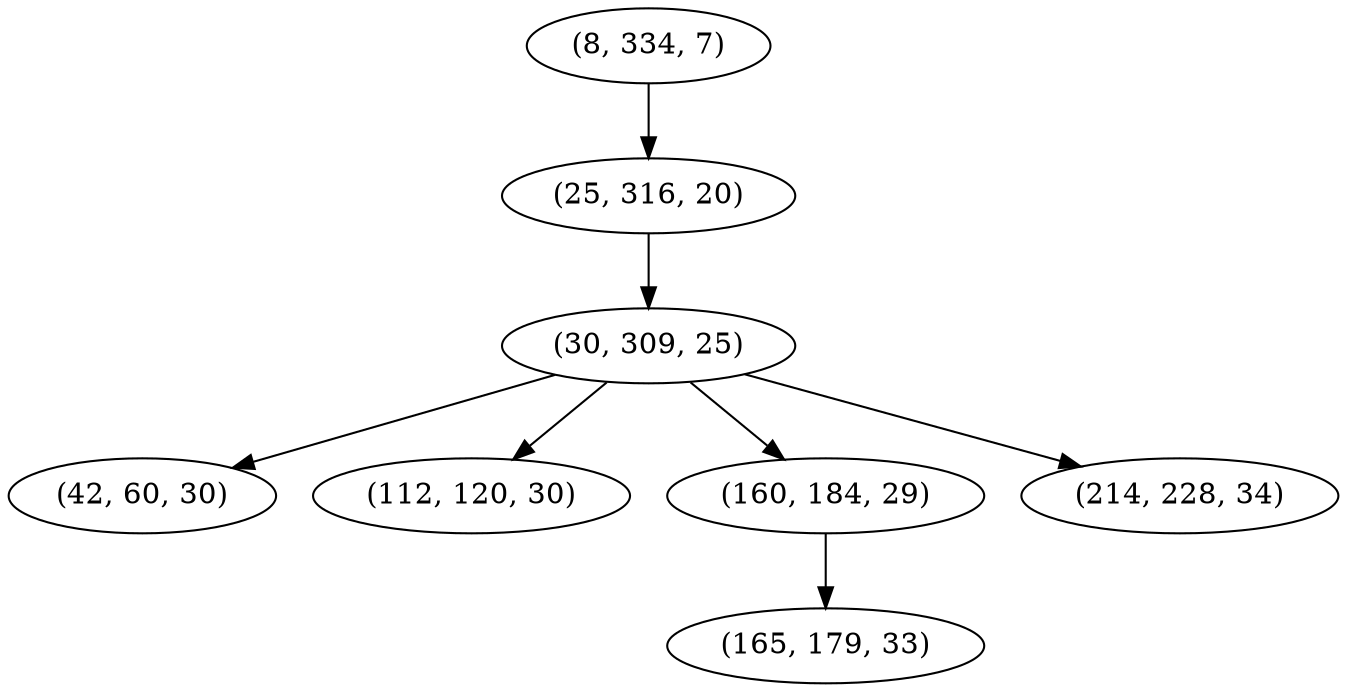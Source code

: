 digraph tree {
    "(8, 334, 7)";
    "(25, 316, 20)";
    "(30, 309, 25)";
    "(42, 60, 30)";
    "(112, 120, 30)";
    "(160, 184, 29)";
    "(165, 179, 33)";
    "(214, 228, 34)";
    "(8, 334, 7)" -> "(25, 316, 20)";
    "(25, 316, 20)" -> "(30, 309, 25)";
    "(30, 309, 25)" -> "(42, 60, 30)";
    "(30, 309, 25)" -> "(112, 120, 30)";
    "(30, 309, 25)" -> "(160, 184, 29)";
    "(30, 309, 25)" -> "(214, 228, 34)";
    "(160, 184, 29)" -> "(165, 179, 33)";
}
